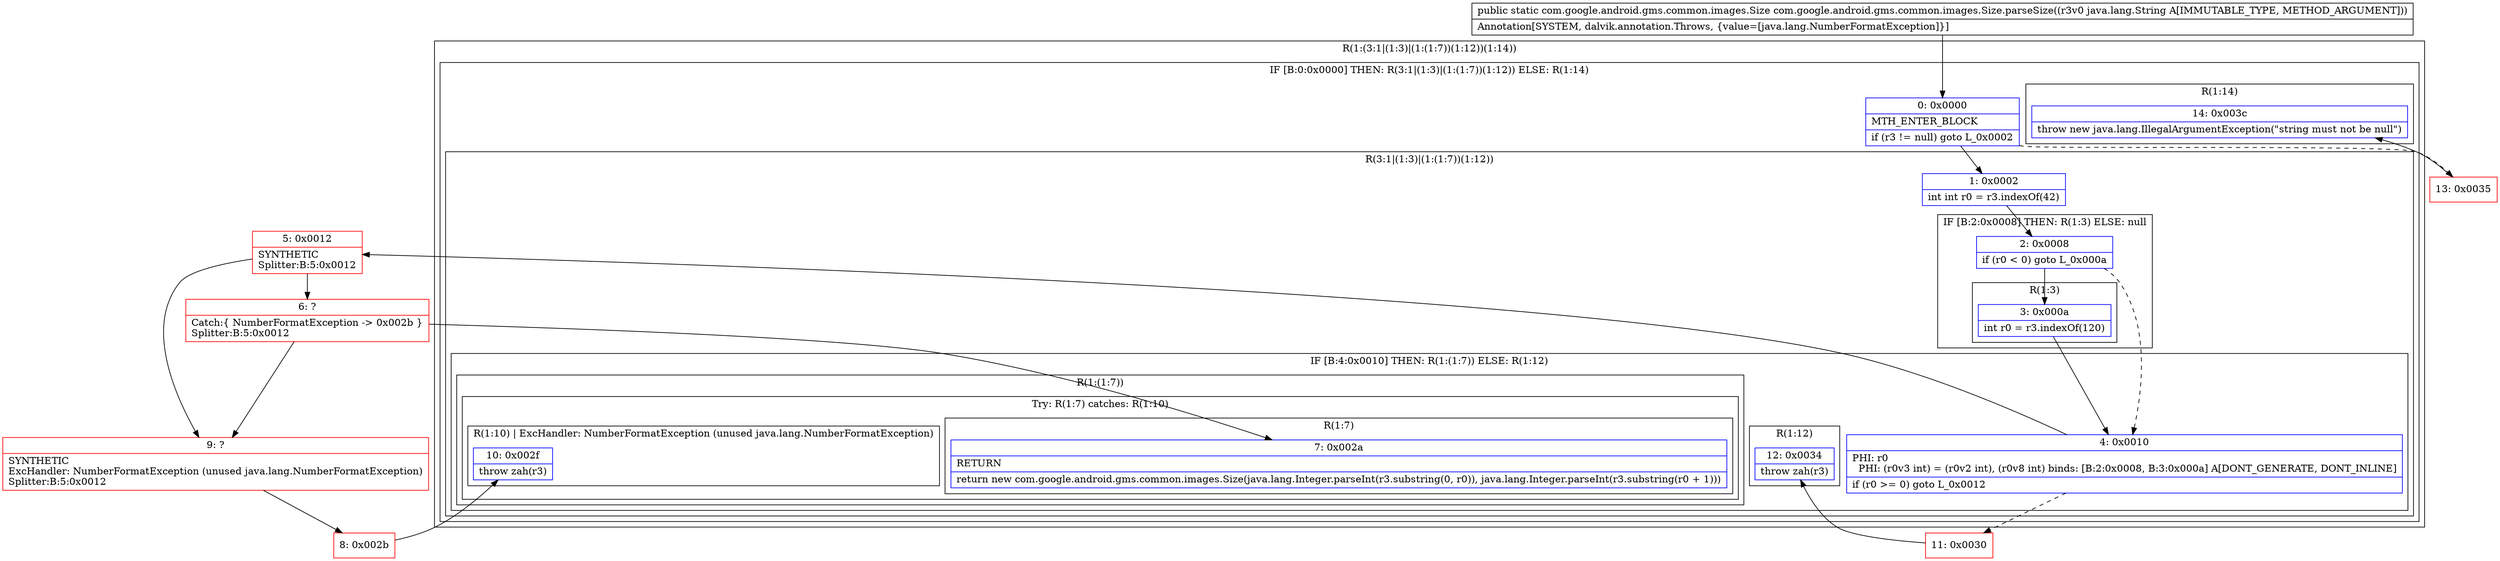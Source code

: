 digraph "CFG forcom.google.android.gms.common.images.Size.parseSize(Ljava\/lang\/String;)Lcom\/google\/android\/gms\/common\/images\/Size;" {
subgraph cluster_Region_1477258875 {
label = "R(1:(3:1|(1:3)|(1:(1:7))(1:12))(1:14))";
node [shape=record,color=blue];
subgraph cluster_IfRegion_728439563 {
label = "IF [B:0:0x0000] THEN: R(3:1|(1:3)|(1:(1:7))(1:12)) ELSE: R(1:14)";
node [shape=record,color=blue];
Node_0 [shape=record,label="{0\:\ 0x0000|MTH_ENTER_BLOCK\l|if (r3 != null) goto L_0x0002\l}"];
subgraph cluster_Region_1740081550 {
label = "R(3:1|(1:3)|(1:(1:7))(1:12))";
node [shape=record,color=blue];
Node_1 [shape=record,label="{1\:\ 0x0002|int int r0 = r3.indexOf(42)\l}"];
subgraph cluster_IfRegion_256908782 {
label = "IF [B:2:0x0008] THEN: R(1:3) ELSE: null";
node [shape=record,color=blue];
Node_2 [shape=record,label="{2\:\ 0x0008|if (r0 \< 0) goto L_0x000a\l}"];
subgraph cluster_Region_887604092 {
label = "R(1:3)";
node [shape=record,color=blue];
Node_3 [shape=record,label="{3\:\ 0x000a|int r0 = r3.indexOf(120)\l}"];
}
}
subgraph cluster_IfRegion_1656110875 {
label = "IF [B:4:0x0010] THEN: R(1:(1:7)) ELSE: R(1:12)";
node [shape=record,color=blue];
Node_4 [shape=record,label="{4\:\ 0x0010|PHI: r0 \l  PHI: (r0v3 int) = (r0v2 int), (r0v8 int) binds: [B:2:0x0008, B:3:0x000a] A[DONT_GENERATE, DONT_INLINE]\l|if (r0 \>= 0) goto L_0x0012\l}"];
subgraph cluster_Region_589237717 {
label = "R(1:(1:7))";
node [shape=record,color=blue];
subgraph cluster_TryCatchRegion_1290132327 {
label = "Try: R(1:7) catches: R(1:10)";
node [shape=record,color=blue];
subgraph cluster_Region_957751610 {
label = "R(1:7)";
node [shape=record,color=blue];
Node_7 [shape=record,label="{7\:\ 0x002a|RETURN\l|return new com.google.android.gms.common.images.Size(java.lang.Integer.parseInt(r3.substring(0, r0)), java.lang.Integer.parseInt(r3.substring(r0 + 1)))\l}"];
}
subgraph cluster_Region_2099927670 {
label = "R(1:10) | ExcHandler: NumberFormatException (unused java.lang.NumberFormatException)\l";
node [shape=record,color=blue];
Node_10 [shape=record,label="{10\:\ 0x002f|throw zah(r3)\l}"];
}
}
}
subgraph cluster_Region_250262939 {
label = "R(1:12)";
node [shape=record,color=blue];
Node_12 [shape=record,label="{12\:\ 0x0034|throw zah(r3)\l}"];
}
}
}
subgraph cluster_Region_1430286390 {
label = "R(1:14)";
node [shape=record,color=blue];
Node_14 [shape=record,label="{14\:\ 0x003c|throw new java.lang.IllegalArgumentException(\"string must not be null\")\l}"];
}
}
}
subgraph cluster_Region_2099927670 {
label = "R(1:10) | ExcHandler: NumberFormatException (unused java.lang.NumberFormatException)\l";
node [shape=record,color=blue];
Node_10 [shape=record,label="{10\:\ 0x002f|throw zah(r3)\l}"];
}
Node_5 [shape=record,color=red,label="{5\:\ 0x0012|SYNTHETIC\lSplitter:B:5:0x0012\l}"];
Node_6 [shape=record,color=red,label="{6\:\ ?|Catch:\{ NumberFormatException \-\> 0x002b \}\lSplitter:B:5:0x0012\l}"];
Node_8 [shape=record,color=red,label="{8\:\ 0x002b}"];
Node_9 [shape=record,color=red,label="{9\:\ ?|SYNTHETIC\lExcHandler: NumberFormatException (unused java.lang.NumberFormatException)\lSplitter:B:5:0x0012\l}"];
Node_11 [shape=record,color=red,label="{11\:\ 0x0030}"];
Node_13 [shape=record,color=red,label="{13\:\ 0x0035}"];
MethodNode[shape=record,label="{public static com.google.android.gms.common.images.Size com.google.android.gms.common.images.Size.parseSize((r3v0 java.lang.String A[IMMUTABLE_TYPE, METHOD_ARGUMENT]))  | Annotation[SYSTEM, dalvik.annotation.Throws, \{value=[java.lang.NumberFormatException]\}]\l}"];
MethodNode -> Node_0;
Node_0 -> Node_1;
Node_0 -> Node_13[style=dashed];
Node_1 -> Node_2;
Node_2 -> Node_3;
Node_2 -> Node_4[style=dashed];
Node_3 -> Node_4;
Node_4 -> Node_5;
Node_4 -> Node_11[style=dashed];
Node_5 -> Node_6;
Node_5 -> Node_9;
Node_6 -> Node_7;
Node_6 -> Node_9;
Node_8 -> Node_10;
Node_9 -> Node_8;
Node_11 -> Node_12;
Node_13 -> Node_14;
}

